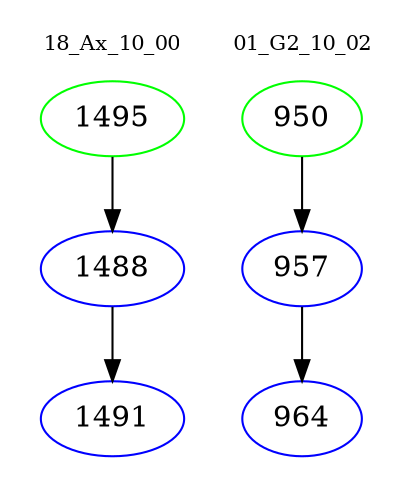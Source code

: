 digraph{
subgraph cluster_0 {
color = white
label = "18_Ax_10_00";
fontsize=10;
T0_1495 [label="1495", color="green"]
T0_1495 -> T0_1488 [color="black"]
T0_1488 [label="1488", color="blue"]
T0_1488 -> T0_1491 [color="black"]
T0_1491 [label="1491", color="blue"]
}
subgraph cluster_1 {
color = white
label = "01_G2_10_02";
fontsize=10;
T1_950 [label="950", color="green"]
T1_950 -> T1_957 [color="black"]
T1_957 [label="957", color="blue"]
T1_957 -> T1_964 [color="black"]
T1_964 [label="964", color="blue"]
}
}
